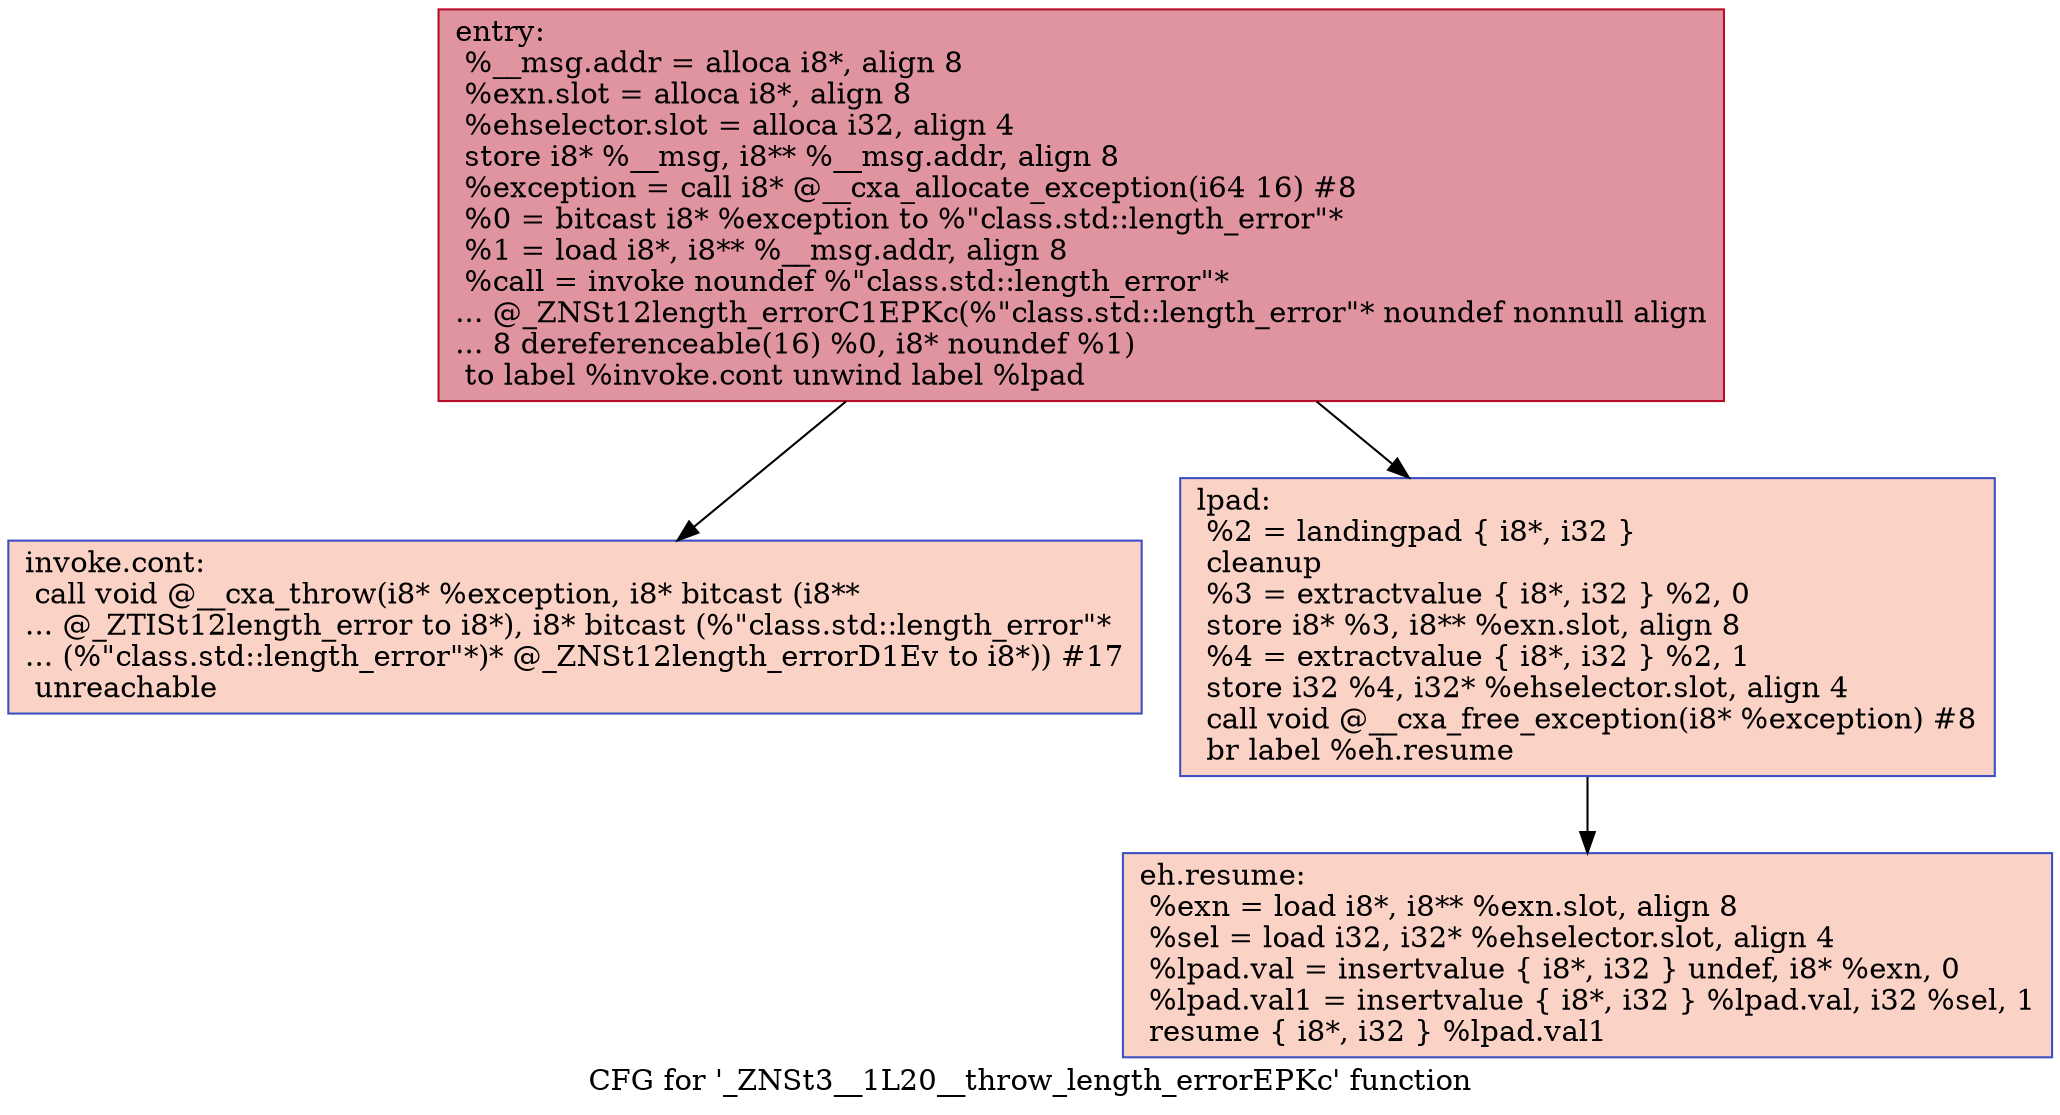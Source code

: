 digraph "CFG for '_ZNSt3__1L20__throw_length_errorEPKc' function" {
	label="CFG for '_ZNSt3__1L20__throw_length_errorEPKc' function";

	Node0x60000255d680 [shape=record,color="#b70d28ff", style=filled, fillcolor="#b70d2870",label="{entry:\l  %__msg.addr = alloca i8*, align 8\l  %exn.slot = alloca i8*, align 8\l  %ehselector.slot = alloca i32, align 4\l  store i8* %__msg, i8** %__msg.addr, align 8\l  %exception = call i8* @__cxa_allocate_exception(i64 16) #8\l  %0 = bitcast i8* %exception to %\"class.std::length_error\"*\l  %1 = load i8*, i8** %__msg.addr, align 8\l  %call = invoke noundef %\"class.std::length_error\"*\l... @_ZNSt12length_errorC1EPKc(%\"class.std::length_error\"* noundef nonnull align\l... 8 dereferenceable(16) %0, i8* noundef %1)\l          to label %invoke.cont unwind label %lpad\l}"];
	Node0x60000255d680 -> Node0x60000255d700;
	Node0x60000255d680 -> Node0x60000255d740;
	Node0x60000255d700 [shape=record,color="#3d50c3ff", style=filled, fillcolor="#f59c7d70",label="{invoke.cont:                                      \l  call void @__cxa_throw(i8* %exception, i8* bitcast (i8**\l... @_ZTISt12length_error to i8*), i8* bitcast (%\"class.std::length_error\"*\l... (%\"class.std::length_error\"*)* @_ZNSt12length_errorD1Ev to i8*)) #17\l  unreachable\l}"];
	Node0x60000255d740 [shape=record,color="#3d50c3ff", style=filled, fillcolor="#f59c7d70",label="{lpad:                                             \l  %2 = landingpad \{ i8*, i32 \}\l          cleanup\l  %3 = extractvalue \{ i8*, i32 \} %2, 0\l  store i8* %3, i8** %exn.slot, align 8\l  %4 = extractvalue \{ i8*, i32 \} %2, 1\l  store i32 %4, i32* %ehselector.slot, align 4\l  call void @__cxa_free_exception(i8* %exception) #8\l  br label %eh.resume\l}"];
	Node0x60000255d740 -> Node0x60000255d940;
	Node0x60000255d940 [shape=record,color="#3d50c3ff", style=filled, fillcolor="#f59c7d70",label="{eh.resume:                                        \l  %exn = load i8*, i8** %exn.slot, align 8\l  %sel = load i32, i32* %ehselector.slot, align 4\l  %lpad.val = insertvalue \{ i8*, i32 \} undef, i8* %exn, 0\l  %lpad.val1 = insertvalue \{ i8*, i32 \} %lpad.val, i32 %sel, 1\l  resume \{ i8*, i32 \} %lpad.val1\l}"];
}
